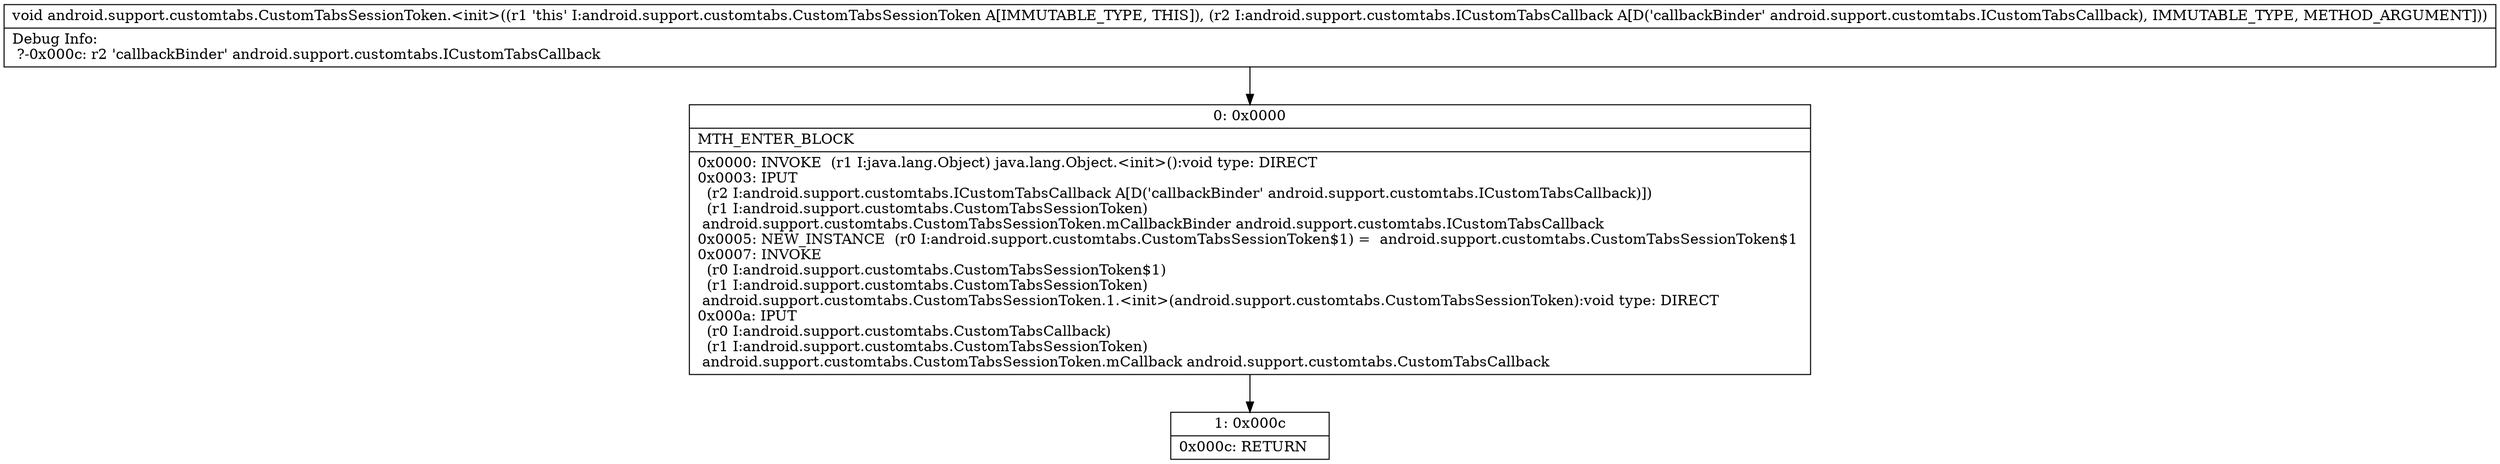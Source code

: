 digraph "CFG forandroid.support.customtabs.CustomTabsSessionToken.\<init\>(Landroid\/support\/customtabs\/ICustomTabsCallback;)V" {
Node_0 [shape=record,label="{0\:\ 0x0000|MTH_ENTER_BLOCK\l|0x0000: INVOKE  (r1 I:java.lang.Object) java.lang.Object.\<init\>():void type: DIRECT \l0x0003: IPUT  \l  (r2 I:android.support.customtabs.ICustomTabsCallback A[D('callbackBinder' android.support.customtabs.ICustomTabsCallback)])\l  (r1 I:android.support.customtabs.CustomTabsSessionToken)\l android.support.customtabs.CustomTabsSessionToken.mCallbackBinder android.support.customtabs.ICustomTabsCallback \l0x0005: NEW_INSTANCE  (r0 I:android.support.customtabs.CustomTabsSessionToken$1) =  android.support.customtabs.CustomTabsSessionToken$1 \l0x0007: INVOKE  \l  (r0 I:android.support.customtabs.CustomTabsSessionToken$1)\l  (r1 I:android.support.customtabs.CustomTabsSessionToken)\l android.support.customtabs.CustomTabsSessionToken.1.\<init\>(android.support.customtabs.CustomTabsSessionToken):void type: DIRECT \l0x000a: IPUT  \l  (r0 I:android.support.customtabs.CustomTabsCallback)\l  (r1 I:android.support.customtabs.CustomTabsSessionToken)\l android.support.customtabs.CustomTabsSessionToken.mCallback android.support.customtabs.CustomTabsCallback \l}"];
Node_1 [shape=record,label="{1\:\ 0x000c|0x000c: RETURN   \l}"];
MethodNode[shape=record,label="{void android.support.customtabs.CustomTabsSessionToken.\<init\>((r1 'this' I:android.support.customtabs.CustomTabsSessionToken A[IMMUTABLE_TYPE, THIS]), (r2 I:android.support.customtabs.ICustomTabsCallback A[D('callbackBinder' android.support.customtabs.ICustomTabsCallback), IMMUTABLE_TYPE, METHOD_ARGUMENT]))  | Debug Info:\l  ?\-0x000c: r2 'callbackBinder' android.support.customtabs.ICustomTabsCallback\l}"];
MethodNode -> Node_0;
Node_0 -> Node_1;
}

